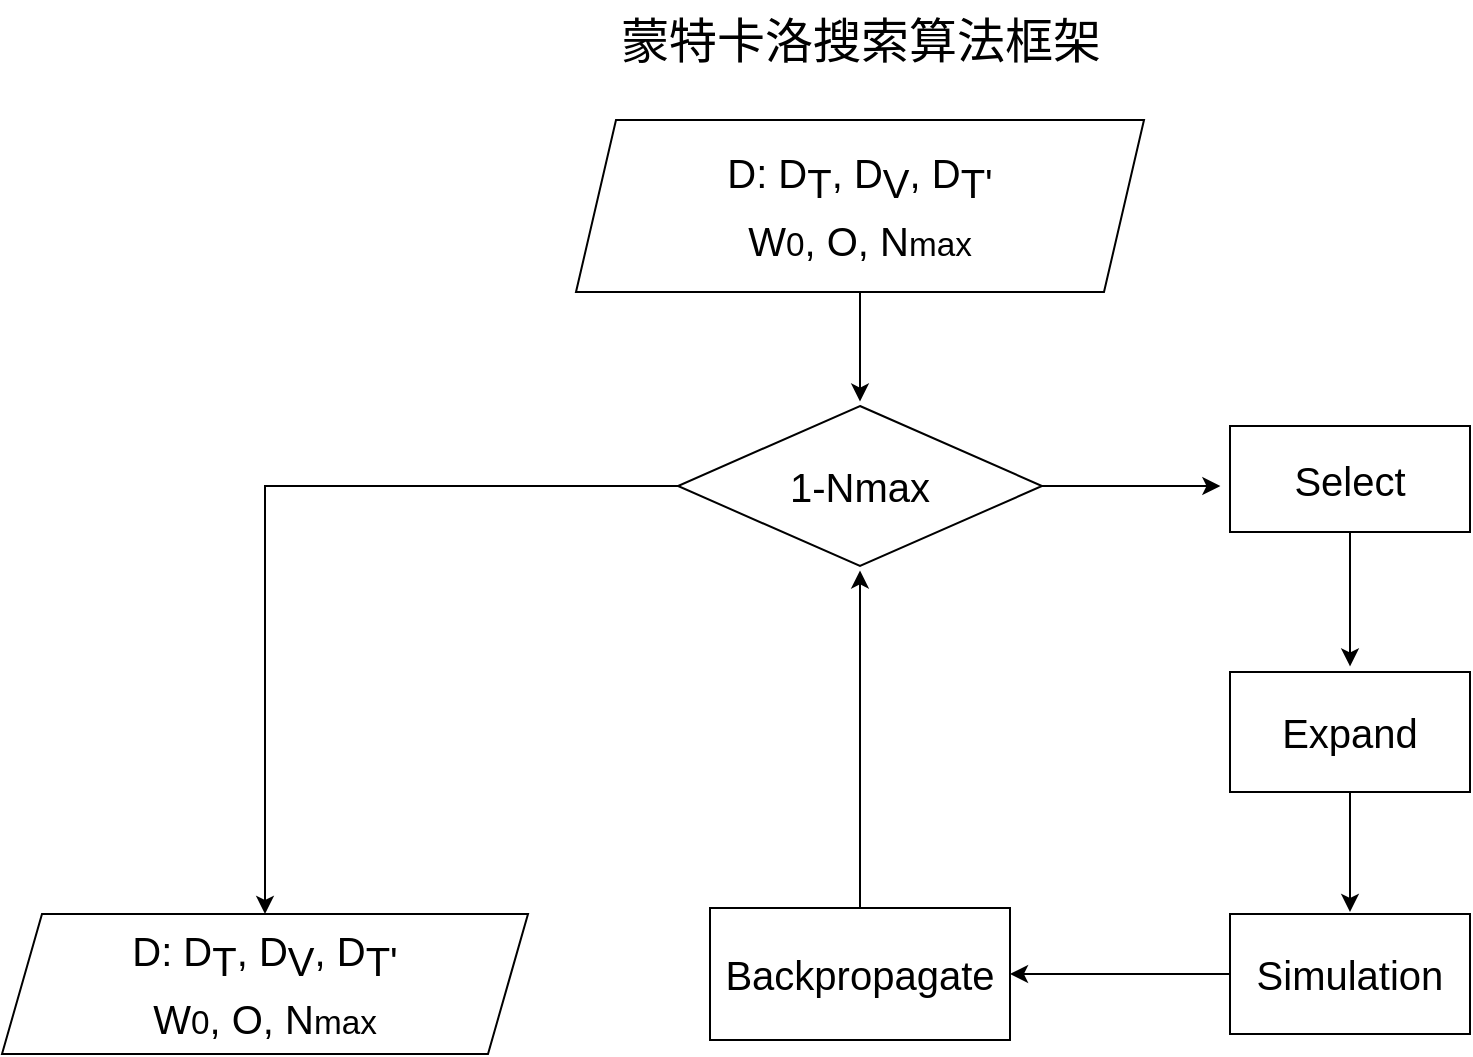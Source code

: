 <mxfile version="24.8.6">
  <diagram name="第 1 页" id="ySSxs_IK6wjhbyxDStdA">
    <mxGraphModel dx="1221" dy="626" grid="0" gridSize="10" guides="1" tooltips="1" connect="1" arrows="1" fold="1" page="1" pageScale="1" pageWidth="1169" pageHeight="827" math="0" shadow="0">
      <root>
        <mxCell id="0" />
        <mxCell id="1" parent="0" />
        <mxCell id="_IWaz8_7ypiRNUwaHyGo-1" value="蒙特卡洛搜索算法框架" style="text;html=1;align=center;verticalAlign=middle;resizable=0;points=[];autosize=1;strokeColor=none;fillColor=none;fontSize=24;" parent="1" vertex="1">
          <mxGeometry x="342" y="66" width="258" height="41" as="geometry" />
        </mxCell>
        <mxCell id="_IWaz8_7ypiRNUwaHyGo-11" style="edgeStyle=orthogonalEdgeStyle;rounded=0;orthogonalLoop=1;jettySize=auto;html=1;" parent="1" source="_IWaz8_7ypiRNUwaHyGo-3" edge="1">
          <mxGeometry relative="1" as="geometry">
            <mxPoint x="471" y="266.8" as="targetPoint" />
          </mxGeometry>
        </mxCell>
        <mxCell id="_IWaz8_7ypiRNUwaHyGo-3" value="&lt;span style=&quot;font-size: 20px;&quot;&gt;D: D&lt;/span&gt;&lt;sub style=&quot;font-size: 20px;&quot;&gt;T&lt;/sub&gt;&lt;span style=&quot;font-size: 20px;&quot;&gt;, D&lt;/span&gt;&lt;sub style=&quot;font-size: 20px;&quot;&gt;V&lt;/sub&gt;&lt;span style=&quot;font-size: 20px;&quot;&gt;, D&lt;/span&gt;&lt;sub style=&quot;font-size: 20px;&quot;&gt;T&#39;&lt;/sub&gt;&lt;div&gt;&lt;sub style=&quot;font-size: 20px;&quot;&gt;W&lt;/sub&gt;&lt;span style=&quot;font-size: 20px;&quot;&gt;&lt;sub&gt;0&lt;/sub&gt;&lt;/span&gt;&lt;sub style=&quot;font-size: 20px;&quot;&gt;, O, N&lt;/sub&gt;&lt;span style=&quot;font-size: 20px;&quot;&gt;&lt;sub&gt;max&lt;/sub&gt;&lt;/span&gt;&lt;/div&gt;" style="shape=parallelogram;perimeter=parallelogramPerimeter;whiteSpace=wrap;html=1;fixedSize=1;fontSize=20;" parent="1" vertex="1">
          <mxGeometry x="329" y="126" width="284" height="86" as="geometry" />
        </mxCell>
        <mxCell id="_IWaz8_7ypiRNUwaHyGo-12" style="edgeStyle=orthogonalEdgeStyle;rounded=0;orthogonalLoop=1;jettySize=auto;html=1;" parent="1" source="_IWaz8_7ypiRNUwaHyGo-4" edge="1">
          <mxGeometry relative="1" as="geometry">
            <mxPoint x="651.2" y="309" as="targetPoint" />
          </mxGeometry>
        </mxCell>
        <mxCell id="_IWaz8_7ypiRNUwaHyGo-20" style="edgeStyle=orthogonalEdgeStyle;rounded=0;orthogonalLoop=1;jettySize=auto;html=1;entryX=0.5;entryY=0;entryDx=0;entryDy=0;" parent="1" source="_IWaz8_7ypiRNUwaHyGo-4" target="_IWaz8_7ypiRNUwaHyGo-10" edge="1">
          <mxGeometry relative="1" as="geometry" />
        </mxCell>
        <mxCell id="_IWaz8_7ypiRNUwaHyGo-4" value="1-Nmax" style="rhombus;whiteSpace=wrap;html=1;fontSize=20;" parent="1" vertex="1">
          <mxGeometry x="380" y="269" width="182" height="80" as="geometry" />
        </mxCell>
        <mxCell id="_IWaz8_7ypiRNUwaHyGo-15" style="edgeStyle=orthogonalEdgeStyle;rounded=0;orthogonalLoop=1;jettySize=auto;html=1;" parent="1" source="_IWaz8_7ypiRNUwaHyGo-5" edge="1">
          <mxGeometry relative="1" as="geometry">
            <mxPoint x="716" y="399.2" as="targetPoint" />
          </mxGeometry>
        </mxCell>
        <mxCell id="_IWaz8_7ypiRNUwaHyGo-5" value="Select" style="rounded=0;whiteSpace=wrap;html=1;fontSize=20;" parent="1" vertex="1">
          <mxGeometry x="656" y="279" width="120" height="53" as="geometry" />
        </mxCell>
        <mxCell id="_IWaz8_7ypiRNUwaHyGo-16" style="edgeStyle=orthogonalEdgeStyle;rounded=0;orthogonalLoop=1;jettySize=auto;html=1;" parent="1" source="_IWaz8_7ypiRNUwaHyGo-6" edge="1">
          <mxGeometry relative="1" as="geometry">
            <mxPoint x="716" y="522" as="targetPoint" />
          </mxGeometry>
        </mxCell>
        <mxCell id="_IWaz8_7ypiRNUwaHyGo-6" value="Expand" style="rounded=0;whiteSpace=wrap;html=1;fontSize=20;" parent="1" vertex="1">
          <mxGeometry x="656" y="402" width="120" height="60" as="geometry" />
        </mxCell>
        <mxCell id="_IWaz8_7ypiRNUwaHyGo-17" style="edgeStyle=orthogonalEdgeStyle;rounded=0;orthogonalLoop=1;jettySize=auto;html=1;entryX=1;entryY=0.5;entryDx=0;entryDy=0;" parent="1" source="_IWaz8_7ypiRNUwaHyGo-7" target="_IWaz8_7ypiRNUwaHyGo-8" edge="1">
          <mxGeometry relative="1" as="geometry">
            <mxPoint x="532" y="553" as="targetPoint" />
          </mxGeometry>
        </mxCell>
        <mxCell id="_IWaz8_7ypiRNUwaHyGo-7" value="Simulation" style="rounded=0;whiteSpace=wrap;html=1;fontSize=20;" parent="1" vertex="1">
          <mxGeometry x="656" y="523" width="120" height="60" as="geometry" />
        </mxCell>
        <mxCell id="_IWaz8_7ypiRNUwaHyGo-19" style="edgeStyle=orthogonalEdgeStyle;rounded=0;orthogonalLoop=1;jettySize=auto;html=1;" parent="1" source="_IWaz8_7ypiRNUwaHyGo-8" edge="1">
          <mxGeometry relative="1" as="geometry">
            <mxPoint x="471" y="351.2" as="targetPoint" />
          </mxGeometry>
        </mxCell>
        <mxCell id="_IWaz8_7ypiRNUwaHyGo-8" value="&lt;span class=&quot;katex-mathml&quot; style=&quot;font-size: 20px;&quot;&gt;&lt;math xmlns=&quot;http://www.w3.org/1998/Math/MathML&quot; style=&quot;font-size: 20px;&quot;&gt;&lt;mrow style=&quot;font-size: 20px;&quot;&gt;&lt;mtext style=&quot;font-size: 20px;&quot;&gt;&lt;span style=&quot;background-color: initial; font-family: Helvetica; font-size: 20px;&quot;&gt;Backpropagate&lt;/span&gt;&lt;/mtext&gt;&lt;/mrow&gt;&lt;/math&gt;&lt;/span&gt;" style="rounded=0;whiteSpace=wrap;html=1;fontSize=20;" parent="1" vertex="1">
          <mxGeometry x="396" y="520" width="150" height="66" as="geometry" />
        </mxCell>
        <mxCell id="_IWaz8_7ypiRNUwaHyGo-10" value="&lt;span style=&quot;font-size: 20px;&quot;&gt;D: D&lt;/span&gt;&lt;sub style=&quot;font-size: 20px;&quot;&gt;T&lt;/sub&gt;&lt;span style=&quot;font-size: 20px;&quot;&gt;, D&lt;/span&gt;&lt;sub style=&quot;font-size: 20px;&quot;&gt;V&lt;/sub&gt;&lt;span style=&quot;font-size: 20px;&quot;&gt;, D&lt;/span&gt;&lt;sub style=&quot;font-size: 20px;&quot;&gt;T&#39;&lt;/sub&gt;&lt;div&gt;&lt;sub style=&quot;font-size: 20px;&quot;&gt;W&lt;/sub&gt;&lt;span style=&quot;font-size: 20px;&quot;&gt;&lt;sub&gt;0&lt;/sub&gt;&lt;/span&gt;&lt;sub style=&quot;font-size: 20px;&quot;&gt;, O, N&lt;/sub&gt;&lt;span style=&quot;font-size: 20px;&quot;&gt;&lt;sub&gt;max&lt;/sub&gt;&lt;/span&gt;&lt;/div&gt;" style="shape=parallelogram;perimeter=parallelogramPerimeter;whiteSpace=wrap;html=1;fixedSize=1;fontSize=20;" parent="1" vertex="1">
          <mxGeometry x="42" y="523" width="263" height="70" as="geometry" />
        </mxCell>
      </root>
    </mxGraphModel>
  </diagram>
</mxfile>
